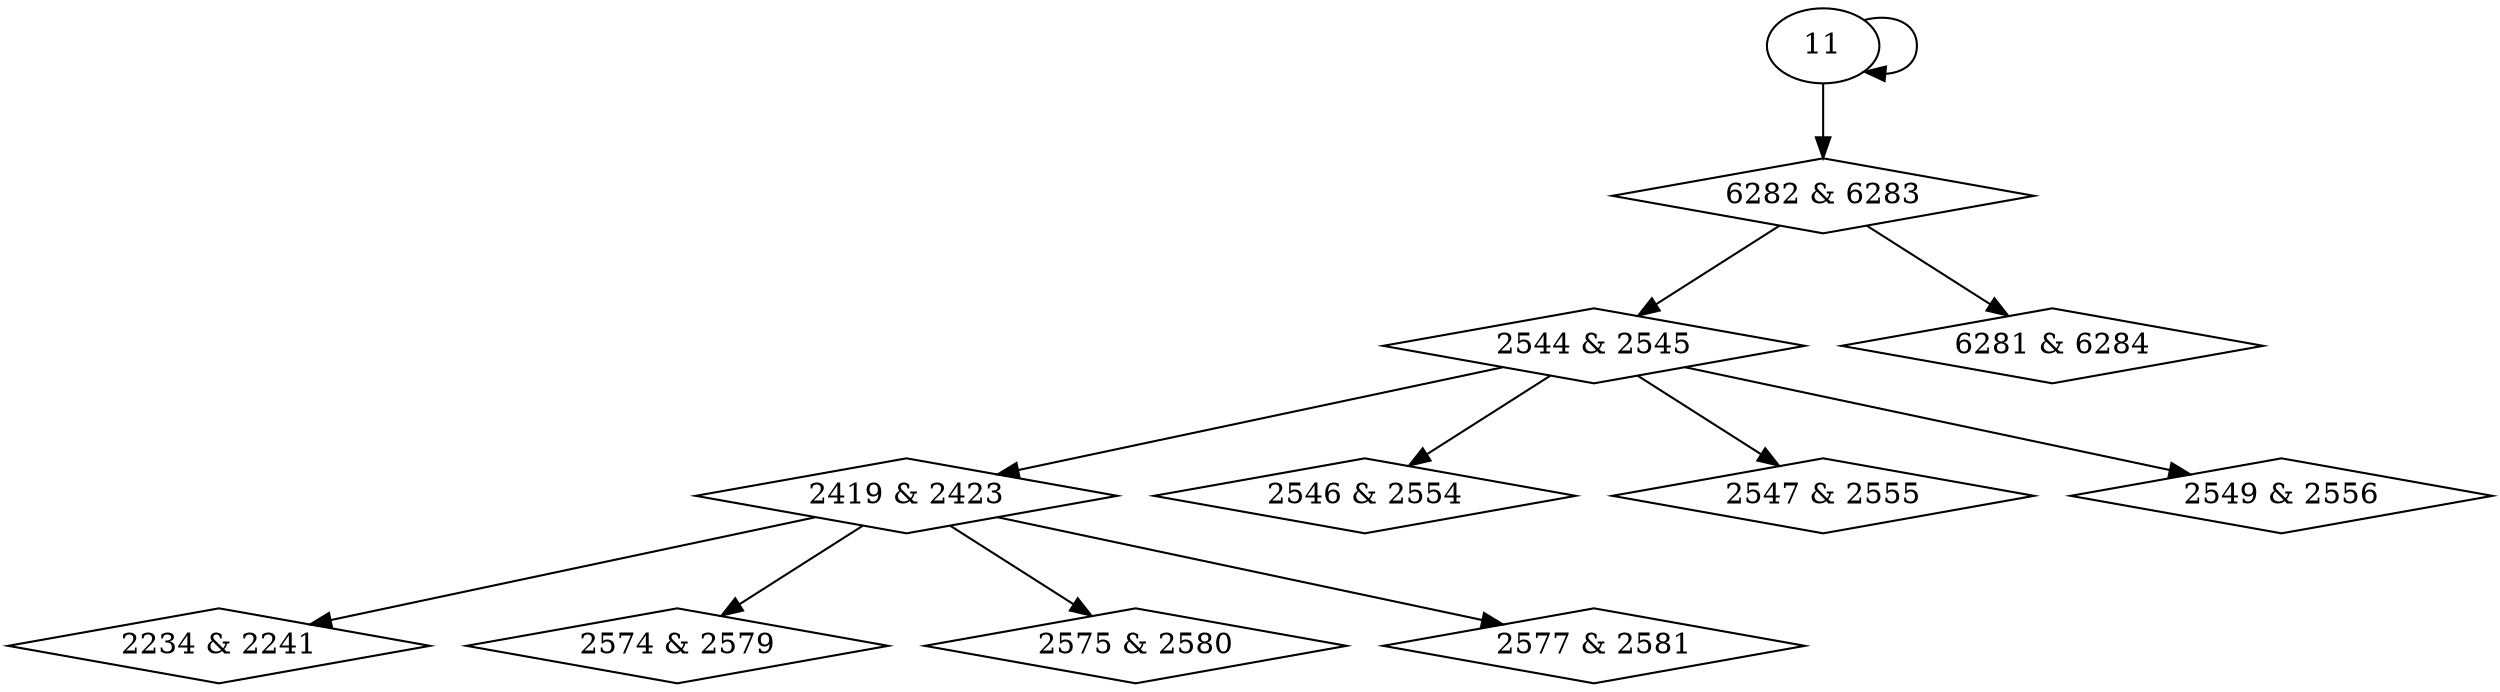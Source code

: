 digraph {
0 [label = "2234 & 2241", shape = diamond];
1 [label = "2419 & 2423", shape = diamond];
2 [label = "2544 & 2545", shape = diamond];
3 [label = "2546 & 2554", shape = diamond];
4 [label = "2547 & 2555", shape = diamond];
5 [label = "2549 & 2556", shape = diamond];
6 [label = "2574 & 2579", shape = diamond];
7 [label = "2575 & 2580", shape = diamond];
8 [label = "2577 & 2581", shape = diamond];
9 [label = "6281 & 6284", shape = diamond];
10 [label = "6282 & 6283", shape = diamond];
1 -> 0;
2 -> 1;
10 -> 2;
2 -> 3;
2 -> 4;
2 -> 5;
1 -> 6;
1 -> 7;
1 -> 8;
10 -> 9;
11 -> 10;
11 -> 11;
}

